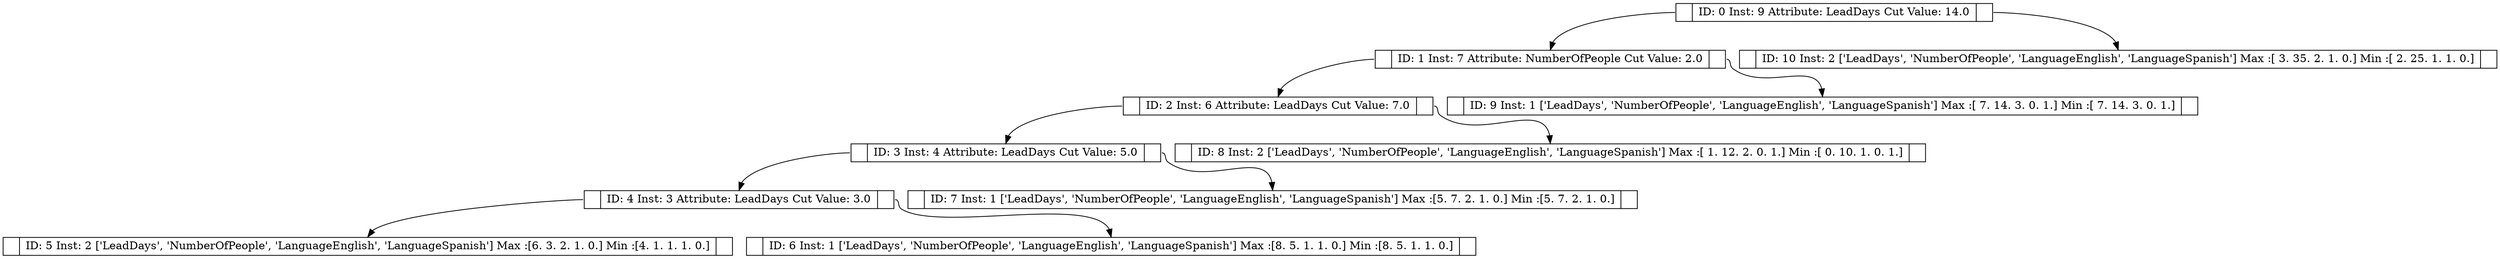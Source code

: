 digraph g {
	node [height=.1 shape=record]
	node0 [label="<f0> |<f1> ID: 0 Inst: 9 Attribute: LeadDays Cut Value: 14.0 |<f2>"]
	node1 [label="<f0> |<f1> ID: 1 Inst: 7 Attribute: NumberOfPeople Cut Value: 2.0 |<f2>"]
	node0:f0 -> node1:f1
	node2 [label="<f0> |<f1> ID: 10 Inst: 2 ['LeadDays', 'NumberOfPeople', 'LanguageEnglish', 'LanguageSpanish']  Max :[ 3. 35.  2.  1.  0.]  Min :[ 2. 25.  1.  1.  0.] |<f2>"]
	node0:f2 -> node2:f1
	node3 [label="<f0> |<f1> ID: 2 Inst: 6 Attribute: LeadDays Cut Value: 7.0 |<f2>"]
	node1:f0 -> node3:f1
	node4 [label="<f0> |<f1> ID: 9 Inst: 1 ['LeadDays', 'NumberOfPeople', 'LanguageEnglish', 'LanguageSpanish']  Max :[ 7. 14.  3.  0.  1.]  Min :[ 7. 14.  3.  0.  1.] |<f2>"]
	node1:f2 -> node4:f1
	node5 [label="<f0> |<f1> ID: 3 Inst: 4 Attribute: LeadDays Cut Value: 5.0 |<f2>"]
	node3:f0 -> node5:f1
	node6 [label="<f0> |<f1> ID: 8 Inst: 2 ['LeadDays', 'NumberOfPeople', 'LanguageEnglish', 'LanguageSpanish']  Max :[ 1. 12.  2.  0.  1.]  Min :[ 0. 10.  1.  0.  1.] |<f2>"]
	node3:f2 -> node6:f1
	node7 [label="<f0> |<f1> ID: 4 Inst: 3 Attribute: LeadDays Cut Value: 3.0 |<f2>"]
	node5:f0 -> node7:f1
	node8 [label="<f0> |<f1> ID: 7 Inst: 1 ['LeadDays', 'NumberOfPeople', 'LanguageEnglish', 'LanguageSpanish']  Max :[5. 7. 2. 1. 0.]  Min :[5. 7. 2. 1. 0.] |<f2>"]
	node5:f2 -> node8:f1
	node9 [label="<f0> |<f1> ID: 5 Inst: 2 ['LeadDays', 'NumberOfPeople', 'LanguageEnglish', 'LanguageSpanish']  Max :[6. 3. 2. 1. 0.]  Min :[4. 1. 1. 1. 0.] |<f2>"]
	node7:f0 -> node9:f1
	node10 [label="<f0> |<f1> ID: 6 Inst: 1 ['LeadDays', 'NumberOfPeople', 'LanguageEnglish', 'LanguageSpanish']  Max :[8. 5. 1. 1. 0.]  Min :[8. 5. 1. 1. 0.] |<f2>"]
	node7:f2 -> node10:f1
}
